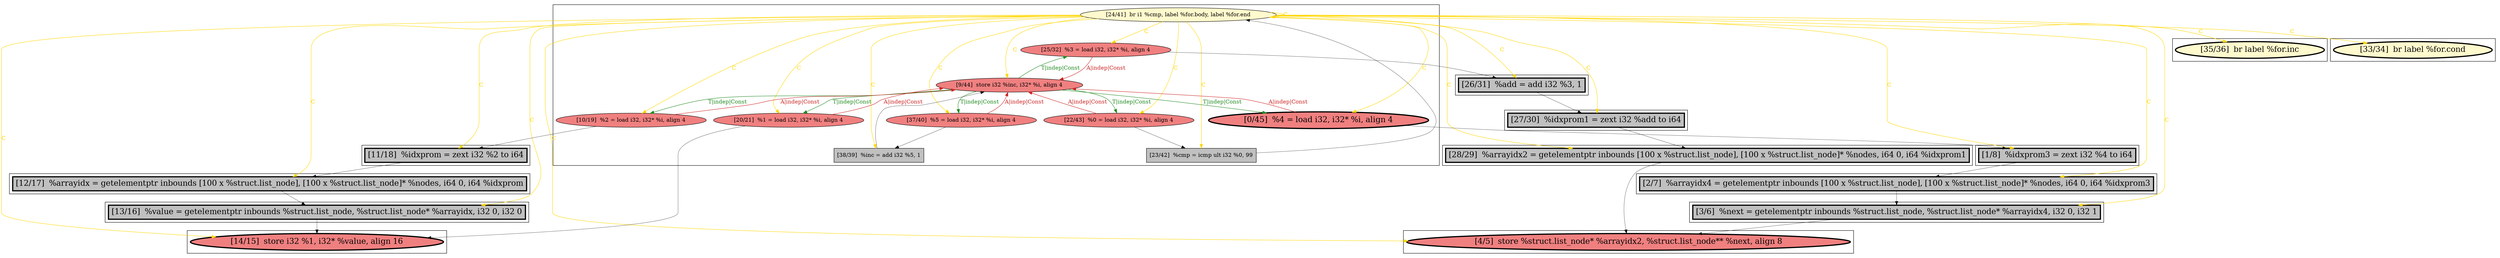 
digraph G {



node943->node947 [style=solid,color=gold,label="C",penwidth=1.0,fontcolor=gold ]
node943->node930 [style=solid,color=gold,label="C",penwidth=1.0,fontcolor=gold ]
node943->node935 [style=solid,color=gold,label="C",penwidth=1.0,fontcolor=gold ]
node942->node947 [style=solid,color=forestgreen,label="T|indep|Const",penwidth=1.0,fontcolor=forestgreen ]
node946->node942 [style=solid,color=firebrick3,label="A|indep|Const",penwidth=1.0,fontcolor=firebrick3 ]
node943->node931 [style=solid,color=gold,label="C",penwidth=1.0,fontcolor=gold ]
node942->node938 [style=solid,color=forestgreen,label="T|indep|Const",penwidth=1.0,fontcolor=forestgreen ]
node933->node935 [style=solid,color=black,label="",penwidth=0.5,fontcolor=black ]
node940->node933 [style=solid,color=black,label="",penwidth=0.5,fontcolor=black ]
node941->node932 [style=solid,color=black,label="",penwidth=0.5,fontcolor=black ]
node943->node937 [style=solid,color=gold,label="C",penwidth=1.0,fontcolor=gold ]
node951->node950 [style=solid,color=black,label="",penwidth=0.5,fontcolor=black ]
node943->node936 [style=solid,color=gold,label="C",penwidth=1.0,fontcolor=gold ]
node947->node942 [style=solid,color=firebrick3,label="A|indep|Const",penwidth=1.0,fontcolor=firebrick3 ]
node943->node950 [style=solid,color=gold,label="C",penwidth=1.0,fontcolor=gold ]
node943->node939 [style=solid,color=gold,label="C",penwidth=1.0,fontcolor=gold ]
node940->node942 [style=solid,color=firebrick3,label="A|indep|Const",penwidth=1.0,fontcolor=firebrick3 ]
node943->node944 [style=solid,color=gold,label="C",penwidth=1.0,fontcolor=gold ]
node934->node949 [style=solid,color=black,label="",penwidth=0.5,fontcolor=black ]
node943->node946 [style=solid,color=gold,label="C",penwidth=1.0,fontcolor=gold ]
node943->node943 [style=solid,color=gold,label="C",penwidth=1.0,fontcolor=gold ]
node943->node951 [style=solid,color=gold,label="C",penwidth=1.0,fontcolor=gold ]
node943->node932 [style=solid,color=gold,label="C",penwidth=1.0,fontcolor=gold ]
node943->node933 [style=solid,color=gold,label="C",penwidth=1.0,fontcolor=gold ]
node943->node934 [style=solid,color=gold,label="C",penwidth=1.0,fontcolor=gold ]
node939->node942 [style=solid,color=black,label="",penwidth=0.5,fontcolor=black ]
node946->node939 [style=solid,color=black,label="",penwidth=0.5,fontcolor=black ]
node943->node949 [style=solid,color=gold,label="C",penwidth=1.0,fontcolor=gold ]
node942->node946 [style=solid,color=forestgreen,label="T|indep|Const",penwidth=1.0,fontcolor=forestgreen ]
node942->node941 [style=solid,color=forestgreen,label="T|indep|Const",penwidth=1.0,fontcolor=forestgreen ]
node943->node948 [style=solid,color=gold,label="C",penwidth=1.0,fontcolor=gold ]
node931->node930 [style=solid,color=black,label="",penwidth=0.5,fontcolor=black ]
node947->node951 [style=solid,color=black,label="",penwidth=0.5,fontcolor=black ]
node943->node929 [style=solid,color=gold,label="C",penwidth=1.0,fontcolor=gold ]
node935->node931 [style=solid,color=black,label="",penwidth=0.5,fontcolor=black ]
node949->node929 [style=solid,color=black,label="",penwidth=0.5,fontcolor=black ]
node950->node937 [style=solid,color=black,label="",penwidth=0.5,fontcolor=black ]
node941->node942 [style=solid,color=firebrick3,label="A|indep|Const",penwidth=1.0,fontcolor=firebrick3 ]
node938->node930 [style=solid,color=black,label="",penwidth=0.5,fontcolor=black ]
node943->node945 [style=solid,color=gold,label="C",penwidth=1.0,fontcolor=gold ]
node943->node938 [style=solid,color=gold,label="C",penwidth=1.0,fontcolor=gold ]
node943->node940 [style=solid,color=gold,label="C",penwidth=1.0,fontcolor=gold ]
node943->node941 [style=solid,color=gold,label="C",penwidth=1.0,fontcolor=gold ]
node945->node943 [style=solid,color=black,label="",penwidth=0.5,fontcolor=black ]
node938->node942 [style=solid,color=firebrick3,label="A|indep|Const",penwidth=1.0,fontcolor=firebrick3 ]
node937->node929 [style=solid,color=black,label="",penwidth=0.5,fontcolor=black ]
node942->node940 [style=solid,color=forestgreen,label="T|indep|Const",penwidth=1.0,fontcolor=forestgreen ]
node944->node942 [style=solid,color=firebrick3,label="A|indep|Const",penwidth=1.0,fontcolor=firebrick3 ]
node942->node944 [style=solid,color=forestgreen,label="T|indep|Const",penwidth=1.0,fontcolor=forestgreen ]
node944->node945 [style=solid,color=black,label="",penwidth=0.5,fontcolor=black ]
node932->node934 [style=solid,color=black,label="",penwidth=0.5,fontcolor=black ]
node943->node942 [style=solid,color=gold,label="C",penwidth=1.0,fontcolor=gold ]


subgraph cluster13 {


node951 [penwidth=3.0,fontsize=20,fillcolor=grey,label="[26/31]  %add = add i32 %3, 1",shape=rectangle,style=filled ]



}

subgraph cluster11 {


node949 [penwidth=3.0,fontsize=20,fillcolor=grey,label="[3/6]  %next = getelementptr inbounds %struct.list_node, %struct.list_node* %arrayidx4, i32 0, i32 1",shape=rectangle,style=filled ]



}

subgraph cluster10 {


node948 [penwidth=3.0,fontsize=20,fillcolor=lemonchiffon,label="[33/34]  br label %for.cond",shape=ellipse,style=filled ]



}

subgraph cluster9 {


node947 [fillcolor=lightcoral,label="[25/32]  %3 = load i32, i32* %i, align 4",shape=ellipse,style=filled ]
node946 [fillcolor=lightcoral,label="[37/40]  %5 = load i32, i32* %i, align 4",shape=ellipse,style=filled ]
node945 [fillcolor=grey,label="[23/42]  %cmp = icmp ult i32 %0, 99",shape=rectangle,style=filled ]
node944 [fillcolor=lightcoral,label="[22/43]  %0 = load i32, i32* %i, align 4",shape=ellipse,style=filled ]
node939 [fillcolor=grey,label="[38/39]  %inc = add i32 %5, 1",shape=rectangle,style=filled ]
node940 [fillcolor=lightcoral,label="[10/19]  %2 = load i32, i32* %i, align 4",shape=ellipse,style=filled ]
node943 [fillcolor=lemonchiffon,label="[24/41]  br i1 %cmp, label %for.body, label %for.end",shape=ellipse,style=filled ]
node938 [fillcolor=lightcoral,label="[20/21]  %1 = load i32, i32* %i, align 4",shape=ellipse,style=filled ]
node942 [fillcolor=lightcoral,label="[9/44]  store i32 %inc, i32* %i, align 4",shape=ellipse,style=filled ]
node941 [penwidth=3.0,fontsize=20,fillcolor=lightcoral,label="[0/45]  %4 = load i32, i32* %i, align 4",shape=ellipse,style=filled ]



}

subgraph cluster8 {


node937 [penwidth=3.0,fontsize=20,fillcolor=grey,label="[28/29]  %arrayidx2 = getelementptr inbounds [100 x %struct.list_node], [100 x %struct.list_node]* %nodes, i64 0, i64 %idxprom1",shape=rectangle,style=filled ]



}

subgraph cluster7 {


node936 [penwidth=3.0,fontsize=20,fillcolor=lemonchiffon,label="[35/36]  br label %for.inc",shape=ellipse,style=filled ]



}

subgraph cluster6 {


node935 [penwidth=3.0,fontsize=20,fillcolor=grey,label="[12/17]  %arrayidx = getelementptr inbounds [100 x %struct.list_node], [100 x %struct.list_node]* %nodes, i64 0, i64 %idxprom",shape=rectangle,style=filled ]



}

subgraph cluster0 {


node929 [penwidth=3.0,fontsize=20,fillcolor=lightcoral,label="[4/5]  store %struct.list_node* %arrayidx2, %struct.list_node** %next, align 8",shape=ellipse,style=filled ]



}

subgraph cluster12 {


node950 [penwidth=3.0,fontsize=20,fillcolor=grey,label="[27/30]  %idxprom1 = zext i32 %add to i64",shape=rectangle,style=filled ]



}

subgraph cluster5 {


node934 [penwidth=3.0,fontsize=20,fillcolor=grey,label="[2/7]  %arrayidx4 = getelementptr inbounds [100 x %struct.list_node], [100 x %struct.list_node]* %nodes, i64 0, i64 %idxprom3",shape=rectangle,style=filled ]



}

subgraph cluster1 {


node930 [penwidth=3.0,fontsize=20,fillcolor=lightcoral,label="[14/15]  store i32 %1, i32* %value, align 16",shape=ellipse,style=filled ]



}

subgraph cluster2 {


node931 [penwidth=3.0,fontsize=20,fillcolor=grey,label="[13/16]  %value = getelementptr inbounds %struct.list_node, %struct.list_node* %arrayidx, i32 0, i32 0",shape=rectangle,style=filled ]



}

subgraph cluster3 {


node932 [penwidth=3.0,fontsize=20,fillcolor=grey,label="[1/8]  %idxprom3 = zext i32 %4 to i64",shape=rectangle,style=filled ]



}

subgraph cluster4 {


node933 [penwidth=3.0,fontsize=20,fillcolor=grey,label="[11/18]  %idxprom = zext i32 %2 to i64",shape=rectangle,style=filled ]



}

}
